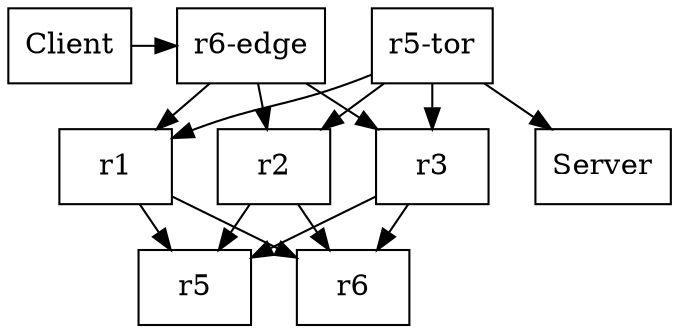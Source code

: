 digraph My_Network {
node [shape=box]
{rank=same Client "r6-edge"}
{rank=same r1 r2 r3}

	rankdir=TB
	concentrate=true nodesep=0.3 ranksep=0.3 splines=true
	Client -> "r6-edge"
	"r5-tor" -> Server
	r1 -> r5
	r1 -> r6
	r3 -> r5
	r3 -> r6
	r2 -> r5
	r2 -> r6
	"r6-edge" -> r2
	"r6-edge" -> r1
	"r6-edge" -> r3
	"r5-tor" -> r3
	"r5-tor" -> r1
	"r5-tor" -> r2
}
